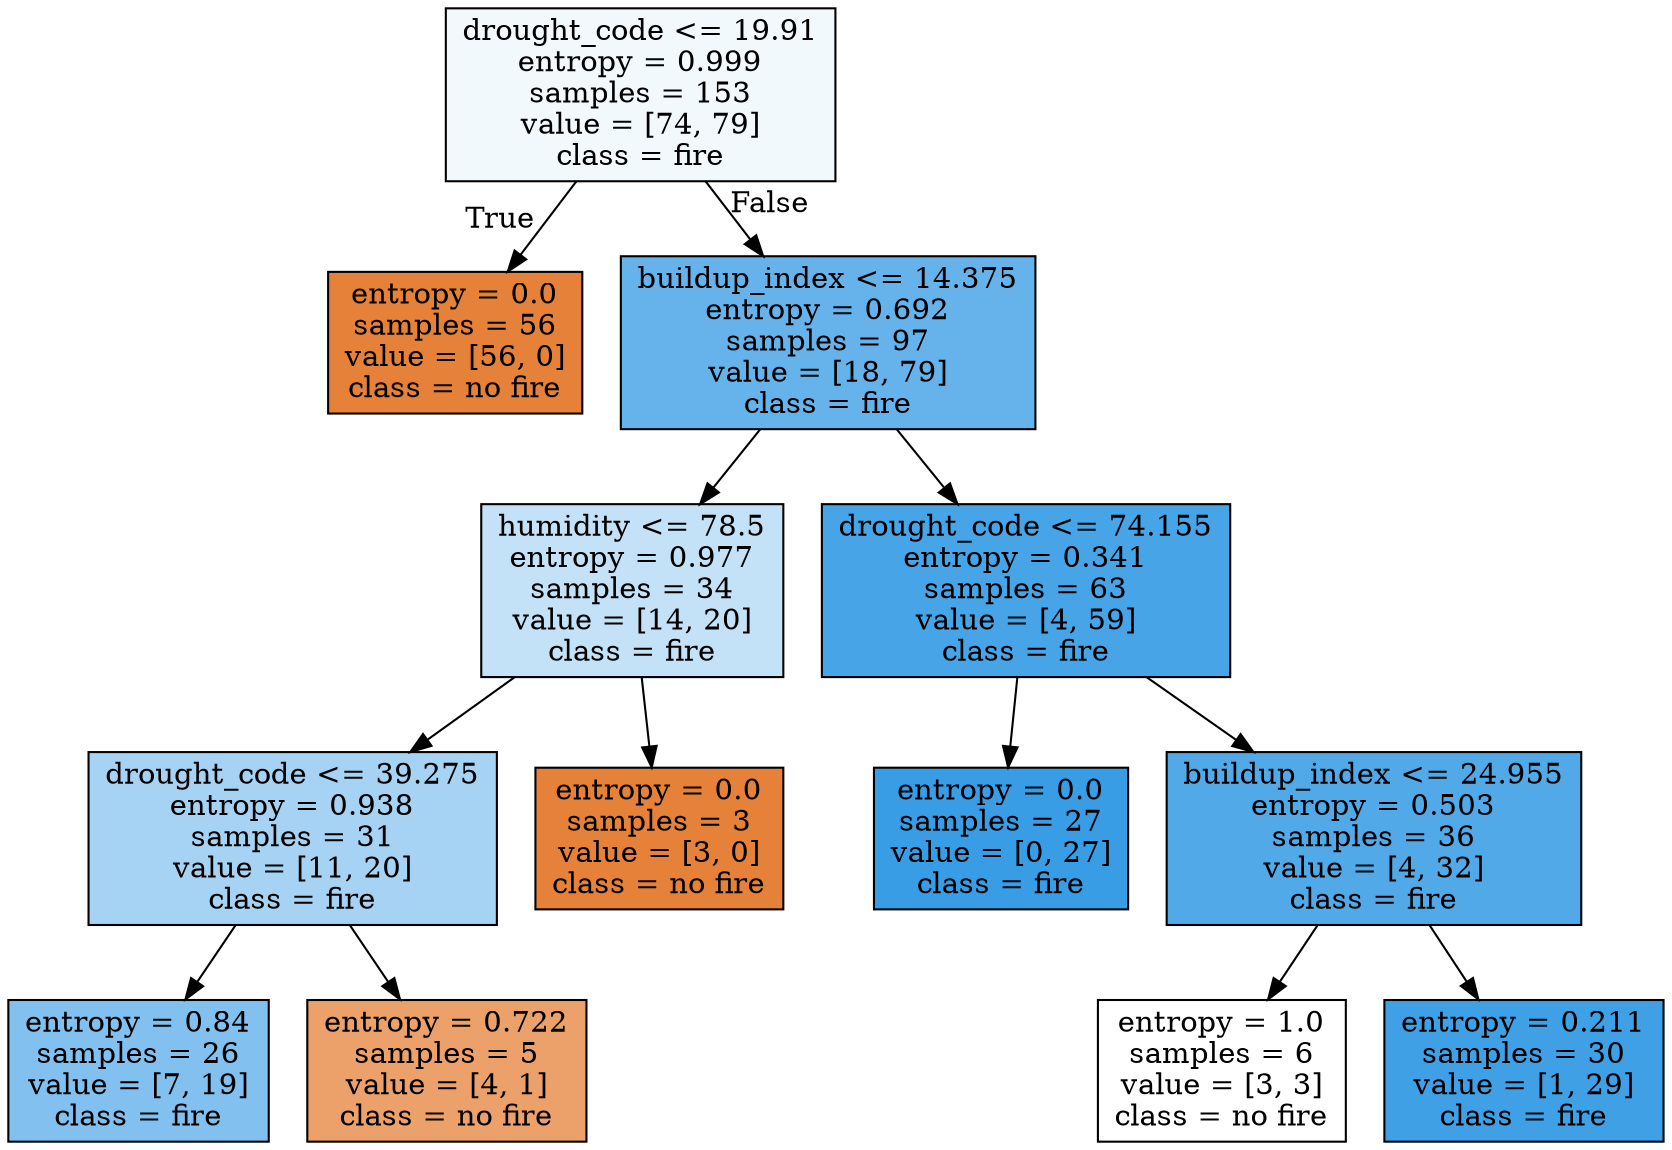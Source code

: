 digraph Tree {
node [shape=box, style="filled", color="black"] ;
0 [label="drought_code <= 19.91\nentropy = 0.999\nsamples = 153\nvalue = [74, 79]\nclass = fire", fillcolor="#f2f9fd"] ;
1 [label="entropy = 0.0\nsamples = 56\nvalue = [56, 0]\nclass = no fire", fillcolor="#e58139"] ;
0 -> 1 [labeldistance=2.5, labelangle=45, headlabel="True"] ;
2 [label="buildup_index <= 14.375\nentropy = 0.692\nsamples = 97\nvalue = [18, 79]\nclass = fire", fillcolor="#66b3eb"] ;
0 -> 2 [labeldistance=2.5, labelangle=-45, headlabel="False"] ;
3 [label="humidity <= 78.5\nentropy = 0.977\nsamples = 34\nvalue = [14, 20]\nclass = fire", fillcolor="#c4e2f7"] ;
2 -> 3 ;
4 [label="drought_code <= 39.275\nentropy = 0.938\nsamples = 31\nvalue = [11, 20]\nclass = fire", fillcolor="#a6d3f3"] ;
3 -> 4 ;
5 [label="entropy = 0.84\nsamples = 26\nvalue = [7, 19]\nclass = fire", fillcolor="#82c1ef"] ;
4 -> 5 ;
6 [label="entropy = 0.722\nsamples = 5\nvalue = [4, 1]\nclass = no fire", fillcolor="#eca06a"] ;
4 -> 6 ;
7 [label="entropy = 0.0\nsamples = 3\nvalue = [3, 0]\nclass = no fire", fillcolor="#e58139"] ;
3 -> 7 ;
8 [label="drought_code <= 74.155\nentropy = 0.341\nsamples = 63\nvalue = [4, 59]\nclass = fire", fillcolor="#46a4e7"] ;
2 -> 8 ;
9 [label="entropy = 0.0\nsamples = 27\nvalue = [0, 27]\nclass = fire", fillcolor="#399de5"] ;
8 -> 9 ;
10 [label="buildup_index <= 24.955\nentropy = 0.503\nsamples = 36\nvalue = [4, 32]\nclass = fire", fillcolor="#52a9e8"] ;
8 -> 10 ;
11 [label="entropy = 1.0\nsamples = 6\nvalue = [3, 3]\nclass = no fire", fillcolor="#ffffff"] ;
10 -> 11 ;
12 [label="entropy = 0.211\nsamples = 30\nvalue = [1, 29]\nclass = fire", fillcolor="#40a0e6"] ;
10 -> 12 ;
}